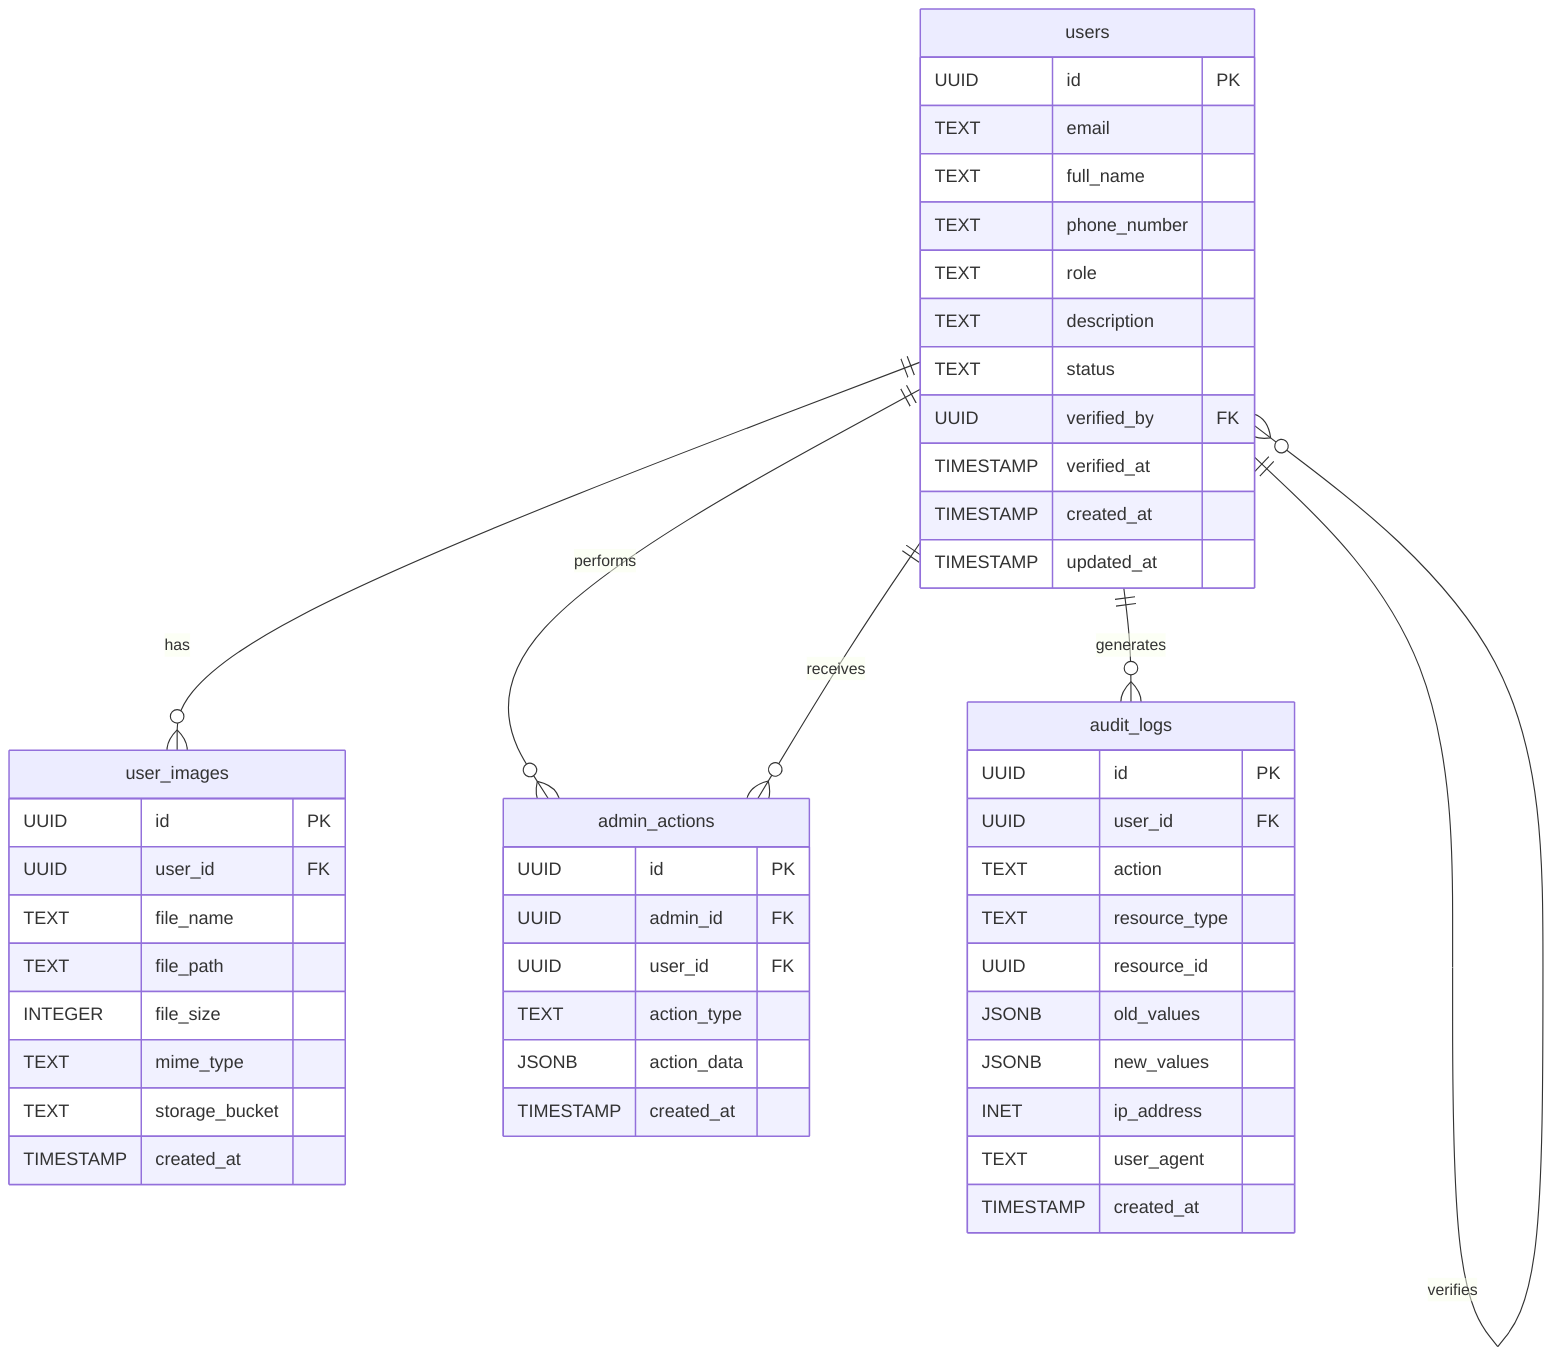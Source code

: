 erDiagram
    users {
        UUID id PK
        TEXT email
        TEXT full_name
        TEXT phone_number
        TEXT role
        TEXT description
        TEXT status
        UUID verified_by FK
        TIMESTAMP verified_at
        TIMESTAMP created_at
        TIMESTAMP updated_at
    }

    user_images {
        UUID id PK
        UUID user_id FK
        TEXT file_name
        TEXT file_path
        INTEGER file_size
        TEXT mime_type
        TEXT storage_bucket
        TIMESTAMP created_at
    }

    admin_actions {
        UUID id PK
        UUID admin_id FK
        UUID user_id FK
        TEXT action_type
        JSONB action_data
        TIMESTAMP created_at
    }

    audit_logs {
        UUID id PK
        UUID user_id FK
        TEXT action
        TEXT resource_type
        UUID resource_id
        JSONB old_values
        JSONB new_values
        INET ip_address
        TEXT user_agent
        TIMESTAMP created_at
    }

    users ||--o{ user_images : "has"
    users ||--o{ admin_actions : "performs"
    users ||--o{ audit_logs : "generates"
    users ||--o{ admin_actions : "receives"
    users ||--o{ users : "verifies"